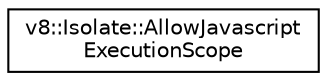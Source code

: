digraph "Graphical Class Hierarchy"
{
  edge [fontname="Helvetica",fontsize="10",labelfontname="Helvetica",labelfontsize="10"];
  node [fontname="Helvetica",fontsize="10",shape=record];
  rankdir="LR";
  Node1 [label="v8::Isolate::AllowJavascript\lExecutionScope",height=0.2,width=0.4,color="black", fillcolor="white", style="filled",URL="$classv8_1_1Isolate_1_1AllowJavascriptExecutionScope.html"];
}
